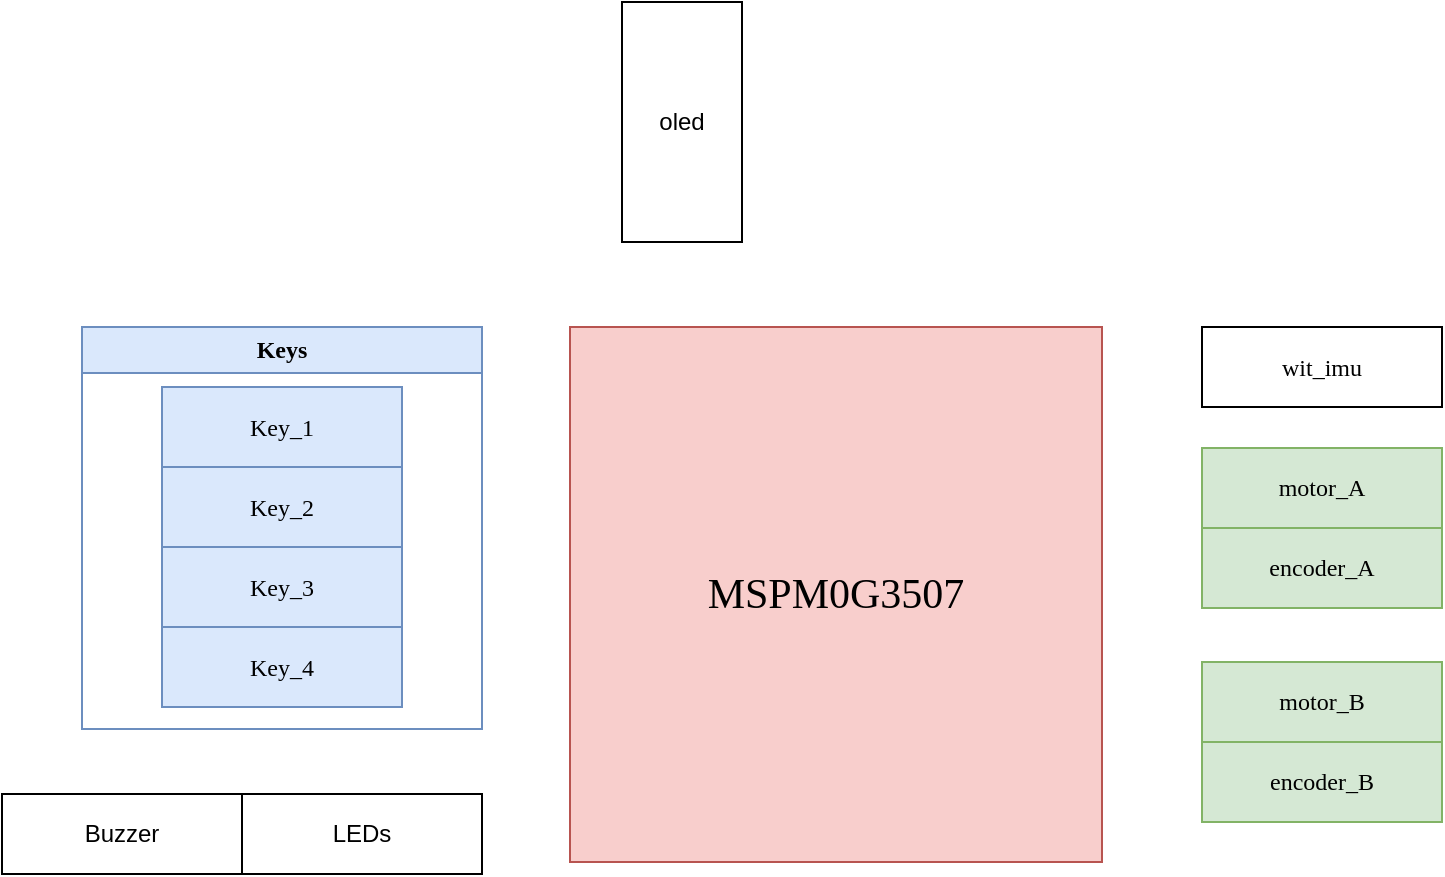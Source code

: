 <mxfile version="24.7.5">
  <diagram name="第 1 页" id="4DEinsebGK1SEJxTR-22">
    <mxGraphModel dx="923" dy="551" grid="1" gridSize="10" guides="1" tooltips="1" connect="1" arrows="1" fold="1" page="1" pageScale="1" pageWidth="827" pageHeight="1169" math="0" shadow="0">
      <root>
        <mxCell id="0" />
        <mxCell id="1" parent="0" />
        <mxCell id="AvF1YRvq-5hEBuZXP7KX-1" value="&lt;font face=&quot;Times New Roman&quot; style=&quot;font-size: 21px;&quot;&gt;MSPM0G3507&lt;/font&gt;" style="rounded=0;whiteSpace=wrap;html=1;fillColor=#f8cecc;strokeColor=#b85450;" vertex="1" parent="1">
          <mxGeometry x="294" y="612.5" width="266" height="267.5" as="geometry" />
        </mxCell>
        <mxCell id="AvF1YRvq-5hEBuZXP7KX-2" value="wit_imu" style="rounded=0;whiteSpace=wrap;html=1;fontFamily=Times New Roman;" vertex="1" parent="1">
          <mxGeometry x="610" y="612.5" width="120" height="40" as="geometry" />
        </mxCell>
        <mxCell id="AvF1YRvq-5hEBuZXP7KX-3" value="Buzzer" style="rounded=0;whiteSpace=wrap;html=1;" vertex="1" parent="1">
          <mxGeometry x="10" y="846" width="120" height="40" as="geometry" />
        </mxCell>
        <mxCell id="AvF1YRvq-5hEBuZXP7KX-4" value="encoder_A" style="rounded=0;whiteSpace=wrap;html=1;fillColor=#d5e8d4;strokeColor=#82b366;fontFamily=Times New Roman;" vertex="1" parent="1">
          <mxGeometry x="610" y="713" width="120" height="40" as="geometry" />
        </mxCell>
        <mxCell id="AvF1YRvq-5hEBuZXP7KX-5" value="motor_A" style="rounded=0;whiteSpace=wrap;html=1;fillColor=#d5e8d4;strokeColor=#82b366;fontFamily=Times New Roman;" vertex="1" parent="1">
          <mxGeometry x="610" y="673" width="120" height="40" as="geometry" />
        </mxCell>
        <mxCell id="AvF1YRvq-5hEBuZXP7KX-6" value="oled" style="rounded=0;whiteSpace=wrap;html=1;direction=south;" vertex="1" parent="1">
          <mxGeometry x="320" y="450" width="60" height="120" as="geometry" />
        </mxCell>
        <mxCell id="AvF1YRvq-5hEBuZXP7KX-9" value="LEDs" style="rounded=0;whiteSpace=wrap;html=1;" vertex="1" parent="1">
          <mxGeometry x="130" y="846" width="120" height="40" as="geometry" />
        </mxCell>
        <mxCell id="AvF1YRvq-5hEBuZXP7KX-15" value="Keys" style="swimlane;whiteSpace=wrap;html=1;fillColor=#dae8fc;strokeColor=#6c8ebf;fontFamily=Times New Roman;" vertex="1" parent="1">
          <mxGeometry x="50" y="612.5" width="200" height="201" as="geometry" />
        </mxCell>
        <mxCell id="AvF1YRvq-5hEBuZXP7KX-23" value="Key&lt;span style=&quot;background-color: initial;&quot;&gt;_1&lt;/span&gt;" style="rounded=0;whiteSpace=wrap;html=1;fillColor=#dae8fc;strokeColor=#6c8ebf;fontFamily=Times New Roman;" vertex="1" parent="AvF1YRvq-5hEBuZXP7KX-15">
          <mxGeometry x="40" y="30" width="120" height="40" as="geometry" />
        </mxCell>
        <mxCell id="AvF1YRvq-5hEBuZXP7KX-22" value="Key_2" style="rounded=0;whiteSpace=wrap;html=1;fillColor=#dae8fc;strokeColor=#6c8ebf;fontFamily=Times New Roman;" vertex="1" parent="AvF1YRvq-5hEBuZXP7KX-15">
          <mxGeometry x="40" y="70" width="120" height="40" as="geometry" />
        </mxCell>
        <mxCell id="AvF1YRvq-5hEBuZXP7KX-21" value="Key_3" style="rounded=0;whiteSpace=wrap;html=1;fillColor=#dae8fc;strokeColor=#6c8ebf;fontFamily=Times New Roman;" vertex="1" parent="AvF1YRvq-5hEBuZXP7KX-15">
          <mxGeometry x="40" y="110" width="120" height="40" as="geometry" />
        </mxCell>
        <mxCell id="AvF1YRvq-5hEBuZXP7KX-17" value="Key_4" style="rounded=0;whiteSpace=wrap;html=1;fillColor=#dae8fc;strokeColor=#6c8ebf;fontFamily=Times New Roman;" vertex="1" parent="AvF1YRvq-5hEBuZXP7KX-15">
          <mxGeometry x="40" y="150" width="120" height="40" as="geometry" />
        </mxCell>
        <mxCell id="AvF1YRvq-5hEBuZXP7KX-25" value="motor_B" style="rounded=0;whiteSpace=wrap;html=1;fillColor=#d5e8d4;strokeColor=#82b366;fontFamily=Times New Roman;" vertex="1" parent="1">
          <mxGeometry x="610" y="780" width="120" height="40" as="geometry" />
        </mxCell>
        <mxCell id="AvF1YRvq-5hEBuZXP7KX-26" value="encoder_B" style="rounded=0;whiteSpace=wrap;html=1;fillColor=#d5e8d4;strokeColor=#82b366;fontFamily=Times New Roman;" vertex="1" parent="1">
          <mxGeometry x="610" y="820" width="120" height="40" as="geometry" />
        </mxCell>
      </root>
    </mxGraphModel>
  </diagram>
</mxfile>

